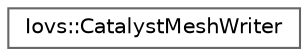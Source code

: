 digraph "Graphical Class Hierarchy"
{
 // INTERACTIVE_SVG=YES
 // LATEX_PDF_SIZE
  bgcolor="transparent";
  edge [fontname=Helvetica,fontsize=10,labelfontname=Helvetica,labelfontsize=10];
  node [fontname=Helvetica,fontsize=10,shape=box,height=0.2,width=0.4];
  rankdir="LR";
  Node0 [id="Node000000",label="Iovs::CatalystMeshWriter",height=0.2,width=0.4,color="grey40", fillcolor="white", style="filled",URL="$classIovs_1_1CatalystMeshWriter.html",tooltip=" "];
}

